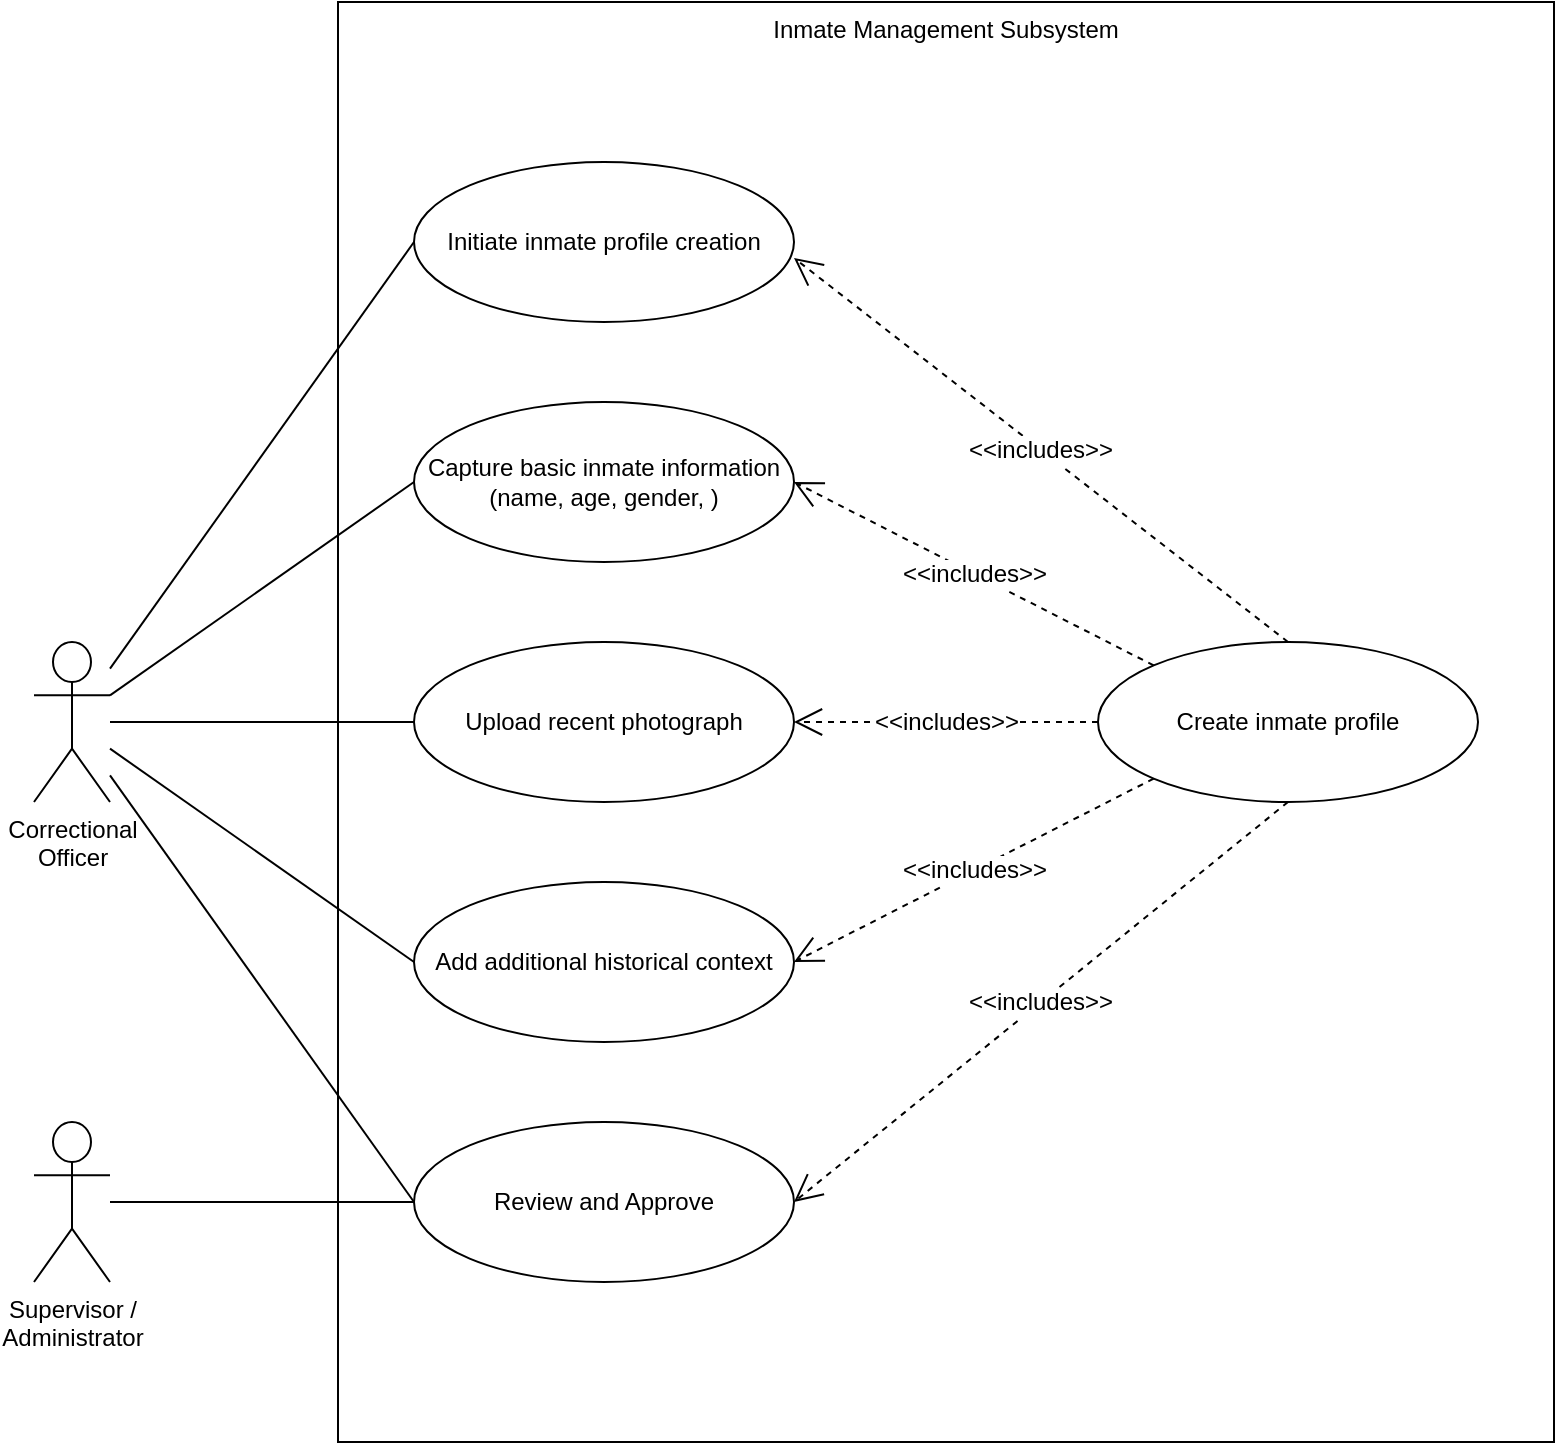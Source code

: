 <mxfile version="23.1.2" type="device">
  <diagram name="Page-1" id="65TRZTyE6jBAc-IG8p_M">
    <mxGraphModel dx="1423" dy="747" grid="1" gridSize="10" guides="1" tooltips="1" connect="1" arrows="1" fold="1" page="1" pageScale="1" pageWidth="827" pageHeight="1169" math="0" shadow="0">
      <root>
        <mxCell id="0" />
        <mxCell id="1" parent="0" />
        <mxCell id="R0KrfzqaYKyNT-aumEG5-22" value="" style="group;fontSize=12;" vertex="1" connectable="0" parent="1">
          <mxGeometry x="40" y="40" width="760" height="720" as="geometry" />
        </mxCell>
        <mxCell id="R0KrfzqaYKyNT-aumEG5-3" value="&lt;font style=&quot;font-size: 12px;&quot;&gt;Inmate Management Subsystem&lt;br style=&quot;font-size: 12px;&quot;&gt;&lt;/font&gt;" style="rounded=0;whiteSpace=wrap;html=1;align=center;verticalAlign=top;fillColor=none;fontSize=12;" vertex="1" parent="R0KrfzqaYKyNT-aumEG5-22">
          <mxGeometry x="152" width="608" height="720" as="geometry" />
        </mxCell>
        <mxCell id="5dWf0GG96KCBTqZGnZEv-1" value="&lt;font style=&quot;font-size: 12px;&quot;&gt;Correctional&lt;br style=&quot;font-size: 12px;&quot;&gt;Officer&lt;/font&gt;" style="shape=umlActor;verticalLabelPosition=bottom;verticalAlign=top;html=1;outlineConnect=0;fillColor=none;fontSize=12;" parent="R0KrfzqaYKyNT-aumEG5-22" vertex="1">
          <mxGeometry y="320" width="38" height="80" as="geometry" />
        </mxCell>
        <mxCell id="5dWf0GG96KCBTqZGnZEv-2" value="Initiate inmate profile creation" style="ellipse;whiteSpace=wrap;html=1;fontSize=12;fillColor=none;strokeColor=default;" parent="R0KrfzqaYKyNT-aumEG5-22" vertex="1">
          <mxGeometry x="190" y="80" width="190" height="80" as="geometry" />
        </mxCell>
        <mxCell id="R0KrfzqaYKyNT-aumEG5-5" value="Capture basic inmate information (name, age, gender, )" style="ellipse;whiteSpace=wrap;html=1;fontSize=12;fillColor=none;" vertex="1" parent="R0KrfzqaYKyNT-aumEG5-22">
          <mxGeometry x="190" y="200" width="190" height="80" as="geometry" />
        </mxCell>
        <mxCell id="R0KrfzqaYKyNT-aumEG5-6" value="Upload recent photograph" style="ellipse;whiteSpace=wrap;html=1;fontSize=12;fillColor=none;" vertex="1" parent="R0KrfzqaYKyNT-aumEG5-22">
          <mxGeometry x="190" y="320" width="190" height="80" as="geometry" />
        </mxCell>
        <mxCell id="R0KrfzqaYKyNT-aumEG5-7" value="Add additional historical context" style="ellipse;whiteSpace=wrap;html=1;fontSize=12;fillColor=none;" vertex="1" parent="R0KrfzqaYKyNT-aumEG5-22">
          <mxGeometry x="190" y="440" width="190" height="80" as="geometry" />
        </mxCell>
        <mxCell id="R0KrfzqaYKyNT-aumEG5-8" value="Review and Approve" style="ellipse;whiteSpace=wrap;html=1;fontSize=12;fillColor=none;" vertex="1" parent="R0KrfzqaYKyNT-aumEG5-22">
          <mxGeometry x="190" y="560" width="190" height="80" as="geometry" />
        </mxCell>
        <mxCell id="R0KrfzqaYKyNT-aumEG5-9" value="Create inmate profile" style="ellipse;whiteSpace=wrap;html=1;fontSize=12;fillColor=none;" vertex="1" parent="R0KrfzqaYKyNT-aumEG5-22">
          <mxGeometry x="532" y="320" width="190" height="80" as="geometry" />
        </mxCell>
        <mxCell id="R0KrfzqaYKyNT-aumEG5-10" value="&amp;lt;&amp;lt;includes&amp;gt;&amp;gt;" style="endArrow=open;endSize=12;dashed=1;html=1;rounded=0;exitX=0.5;exitY=1;exitDx=0;exitDy=0;entryX=1;entryY=0.5;entryDx=0;entryDy=0;fontSize=12;" edge="1" parent="R0KrfzqaYKyNT-aumEG5-22" source="R0KrfzqaYKyNT-aumEG5-9" target="R0KrfzqaYKyNT-aumEG5-8">
          <mxGeometry width="160" relative="1" as="geometry">
            <mxPoint x="266" y="500" as="sourcePoint" />
            <mxPoint x="570" y="500" as="targetPoint" />
          </mxGeometry>
        </mxCell>
        <mxCell id="R0KrfzqaYKyNT-aumEG5-11" value="&amp;lt;&amp;lt;includes&amp;gt;&amp;gt;" style="endArrow=open;endSize=12;dashed=1;html=1;rounded=0;exitX=0;exitY=1;exitDx=0;exitDy=0;entryX=1;entryY=0.5;entryDx=0;entryDy=0;fontSize=12;" edge="1" parent="R0KrfzqaYKyNT-aumEG5-22" source="R0KrfzqaYKyNT-aumEG5-9" target="R0KrfzqaYKyNT-aumEG5-7">
          <mxGeometry width="160" relative="1" as="geometry">
            <mxPoint x="627" y="440" as="sourcePoint" />
            <mxPoint x="418" y="630" as="targetPoint" />
          </mxGeometry>
        </mxCell>
        <mxCell id="R0KrfzqaYKyNT-aumEG5-12" value="&amp;lt;&amp;lt;includes&amp;gt;&amp;gt;" style="endArrow=open;endSize=12;dashed=1;html=1;rounded=0;exitX=0;exitY=0.5;exitDx=0;exitDy=0;entryX=1;entryY=0.5;entryDx=0;entryDy=0;fontSize=12;" edge="1" parent="R0KrfzqaYKyNT-aumEG5-22" source="R0KrfzqaYKyNT-aumEG5-9" target="R0KrfzqaYKyNT-aumEG5-6">
          <mxGeometry width="160" relative="1" as="geometry">
            <mxPoint x="646" y="460" as="sourcePoint" />
            <mxPoint x="437" y="650" as="targetPoint" />
          </mxGeometry>
        </mxCell>
        <mxCell id="R0KrfzqaYKyNT-aumEG5-13" value="&amp;lt;&amp;lt;includes&amp;gt;&amp;gt;" style="endArrow=open;endSize=12;dashed=1;html=1;rounded=0;exitX=0;exitY=0;exitDx=0;exitDy=0;entryX=1;entryY=0.5;entryDx=0;entryDy=0;fontSize=12;" edge="1" parent="R0KrfzqaYKyNT-aumEG5-22" source="R0KrfzqaYKyNT-aumEG5-9" target="R0KrfzqaYKyNT-aumEG5-5">
          <mxGeometry width="160" relative="1" as="geometry">
            <mxPoint x="665" y="480" as="sourcePoint" />
            <mxPoint x="456" y="670" as="targetPoint" />
          </mxGeometry>
        </mxCell>
        <mxCell id="R0KrfzqaYKyNT-aumEG5-14" value="&amp;lt;&amp;lt;includes&amp;gt;&amp;gt;" style="endArrow=open;endSize=12;dashed=1;html=1;rounded=0;exitX=0.5;exitY=0;exitDx=0;exitDy=0;entryX=1;entryY=0.6;entryDx=0;entryDy=0;entryPerimeter=0;fontSize=12;" edge="1" parent="R0KrfzqaYKyNT-aumEG5-22" source="R0KrfzqaYKyNT-aumEG5-9" target="5dWf0GG96KCBTqZGnZEv-2">
          <mxGeometry width="160" relative="1" as="geometry">
            <mxPoint x="684" y="500" as="sourcePoint" />
            <mxPoint x="475" y="690" as="targetPoint" />
          </mxGeometry>
        </mxCell>
        <mxCell id="R0KrfzqaYKyNT-aumEG5-15" value="" style="endArrow=none;html=1;rounded=0;exitX=0;exitY=0.5;exitDx=0;exitDy=0;fontSize=12;" edge="1" parent="R0KrfzqaYKyNT-aumEG5-22" source="5dWf0GG96KCBTqZGnZEv-2" target="5dWf0GG96KCBTqZGnZEv-1">
          <mxGeometry width="50" height="50" relative="1" as="geometry">
            <mxPoint x="-19" y="700" as="sourcePoint" />
            <mxPoint x="76" y="600" as="targetPoint" />
          </mxGeometry>
        </mxCell>
        <mxCell id="R0KrfzqaYKyNT-aumEG5-16" value="" style="endArrow=none;html=1;rounded=0;exitX=0;exitY=0.5;exitDx=0;exitDy=0;fontSize=12;" edge="1" parent="R0KrfzqaYKyNT-aumEG5-22" source="R0KrfzqaYKyNT-aumEG5-5" target="5dWf0GG96KCBTqZGnZEv-1">
          <mxGeometry width="50" height="50" relative="1" as="geometry">
            <mxPoint x="209" y="150" as="sourcePoint" />
            <mxPoint x="95" y="322" as="targetPoint" />
          </mxGeometry>
        </mxCell>
        <mxCell id="R0KrfzqaYKyNT-aumEG5-17" value="" style="endArrow=none;html=1;rounded=0;exitX=0;exitY=0.5;exitDx=0;exitDy=0;fontSize=12;" edge="1" parent="R0KrfzqaYKyNT-aumEG5-22" source="R0KrfzqaYKyNT-aumEG5-6" target="5dWf0GG96KCBTqZGnZEv-1">
          <mxGeometry width="50" height="50" relative="1" as="geometry">
            <mxPoint x="228" y="170" as="sourcePoint" />
            <mxPoint x="114" y="342" as="targetPoint" />
          </mxGeometry>
        </mxCell>
        <mxCell id="R0KrfzqaYKyNT-aumEG5-18" value="" style="endArrow=none;html=1;rounded=0;exitX=0;exitY=0.5;exitDx=0;exitDy=0;fontSize=12;" edge="1" parent="R0KrfzqaYKyNT-aumEG5-22" source="R0KrfzqaYKyNT-aumEG5-7" target="5dWf0GG96KCBTqZGnZEv-1">
          <mxGeometry width="50" height="50" relative="1" as="geometry">
            <mxPoint x="247" y="190" as="sourcePoint" />
            <mxPoint x="133" y="362" as="targetPoint" />
          </mxGeometry>
        </mxCell>
        <mxCell id="R0KrfzqaYKyNT-aumEG5-19" value="" style="endArrow=none;html=1;rounded=0;exitX=0;exitY=0.5;exitDx=0;exitDy=0;fontSize=12;" edge="1" parent="R0KrfzqaYKyNT-aumEG5-22" source="R0KrfzqaYKyNT-aumEG5-8" target="5dWf0GG96KCBTqZGnZEv-1">
          <mxGeometry width="50" height="50" relative="1" as="geometry">
            <mxPoint x="266" y="210" as="sourcePoint" />
            <mxPoint x="152" y="382" as="targetPoint" />
          </mxGeometry>
        </mxCell>
        <mxCell id="R0KrfzqaYKyNT-aumEG5-20" value="&lt;span style=&quot;font-size: 12px;&quot;&gt;Supervisor /&lt;br style=&quot;font-size: 12px;&quot;&gt;Administrator&lt;/span&gt;" style="shape=umlActor;verticalLabelPosition=bottom;verticalAlign=top;html=1;outlineConnect=0;fillColor=none;fontSize=12;" vertex="1" parent="R0KrfzqaYKyNT-aumEG5-22">
          <mxGeometry y="560" width="38" height="80" as="geometry" />
        </mxCell>
        <mxCell id="R0KrfzqaYKyNT-aumEG5-21" value="" style="endArrow=none;html=1;rounded=0;exitX=0;exitY=0.5;exitDx=0;exitDy=0;fontSize=12;" edge="1" parent="R0KrfzqaYKyNT-aumEG5-22" source="R0KrfzqaYKyNT-aumEG5-8" target="R0KrfzqaYKyNT-aumEG5-20">
          <mxGeometry width="50" height="50" relative="1" as="geometry">
            <mxPoint x="570" y="900" as="sourcePoint" />
            <mxPoint x="456" y="1072" as="targetPoint" />
          </mxGeometry>
        </mxCell>
      </root>
    </mxGraphModel>
  </diagram>
</mxfile>
